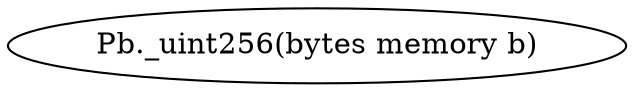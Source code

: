 digraph "" {
	graph [bb="0,0,253.28,36"];
	node [label="\N"];
	"Pb._uint256(bytes memory b)"	 [height=0.5,
		pos="126.64,18",
		width=3.5177];
}
